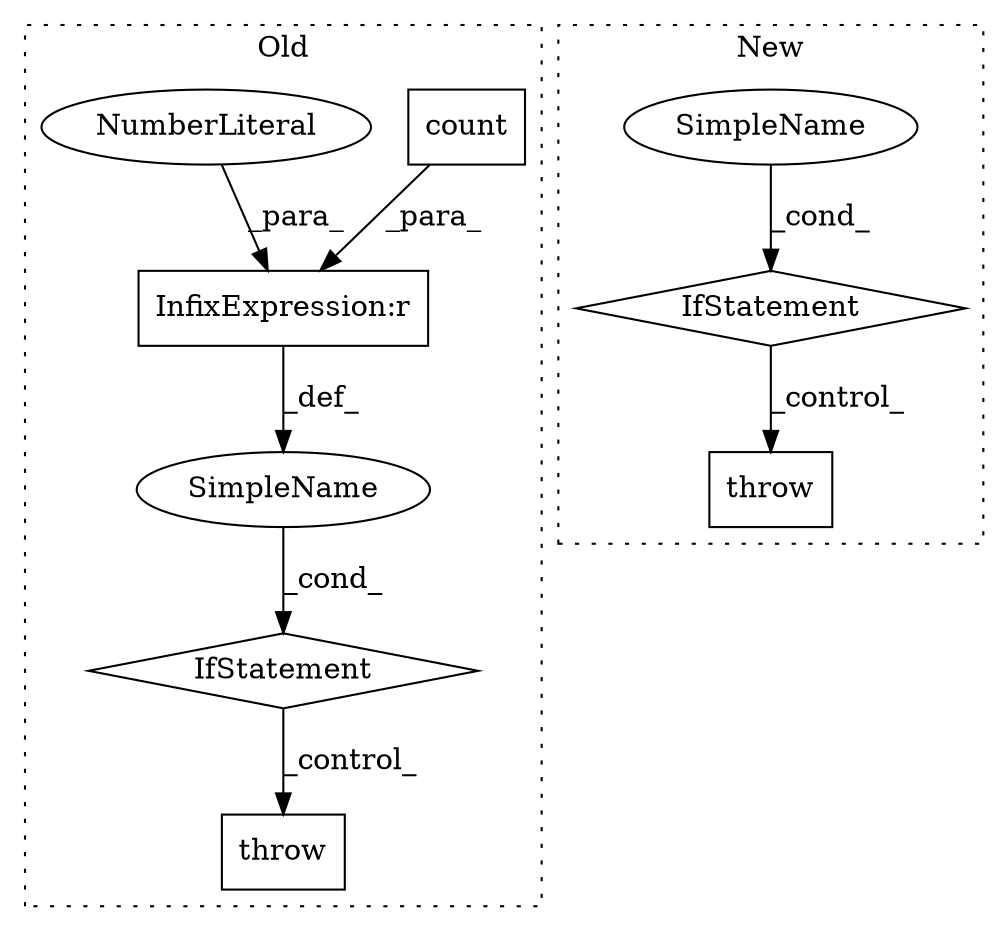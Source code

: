 digraph G {
subgraph cluster0 {
1 [label="count" a="32" s="5796" l="7" shape="box"];
3 [label="IfStatement" a="25" s="5745,5808" l="4,2" shape="diamond"];
6 [label="SimpleName" a="42" s="" l="" shape="ellipse"];
7 [label="throw" a="53" s="7156" l="6" shape="box"];
8 [label="InfixExpression:r" a="27" s="5803" l="4" shape="box"];
9 [label="NumberLiteral" a="34" s="5807" l="1" shape="ellipse"];
label = "Old";
style="dotted";
}
subgraph cluster1 {
2 [label="throw" a="53" s="6600" l="6" shape="box"];
4 [label="IfStatement" a="25" s="6396,6410" l="4,2" shape="diamond"];
5 [label="SimpleName" a="42" s="6400" l="10" shape="ellipse"];
label = "New";
style="dotted";
}
1 -> 8 [label="_para_"];
3 -> 7 [label="_control_"];
4 -> 2 [label="_control_"];
5 -> 4 [label="_cond_"];
6 -> 3 [label="_cond_"];
8 -> 6 [label="_def_"];
9 -> 8 [label="_para_"];
}